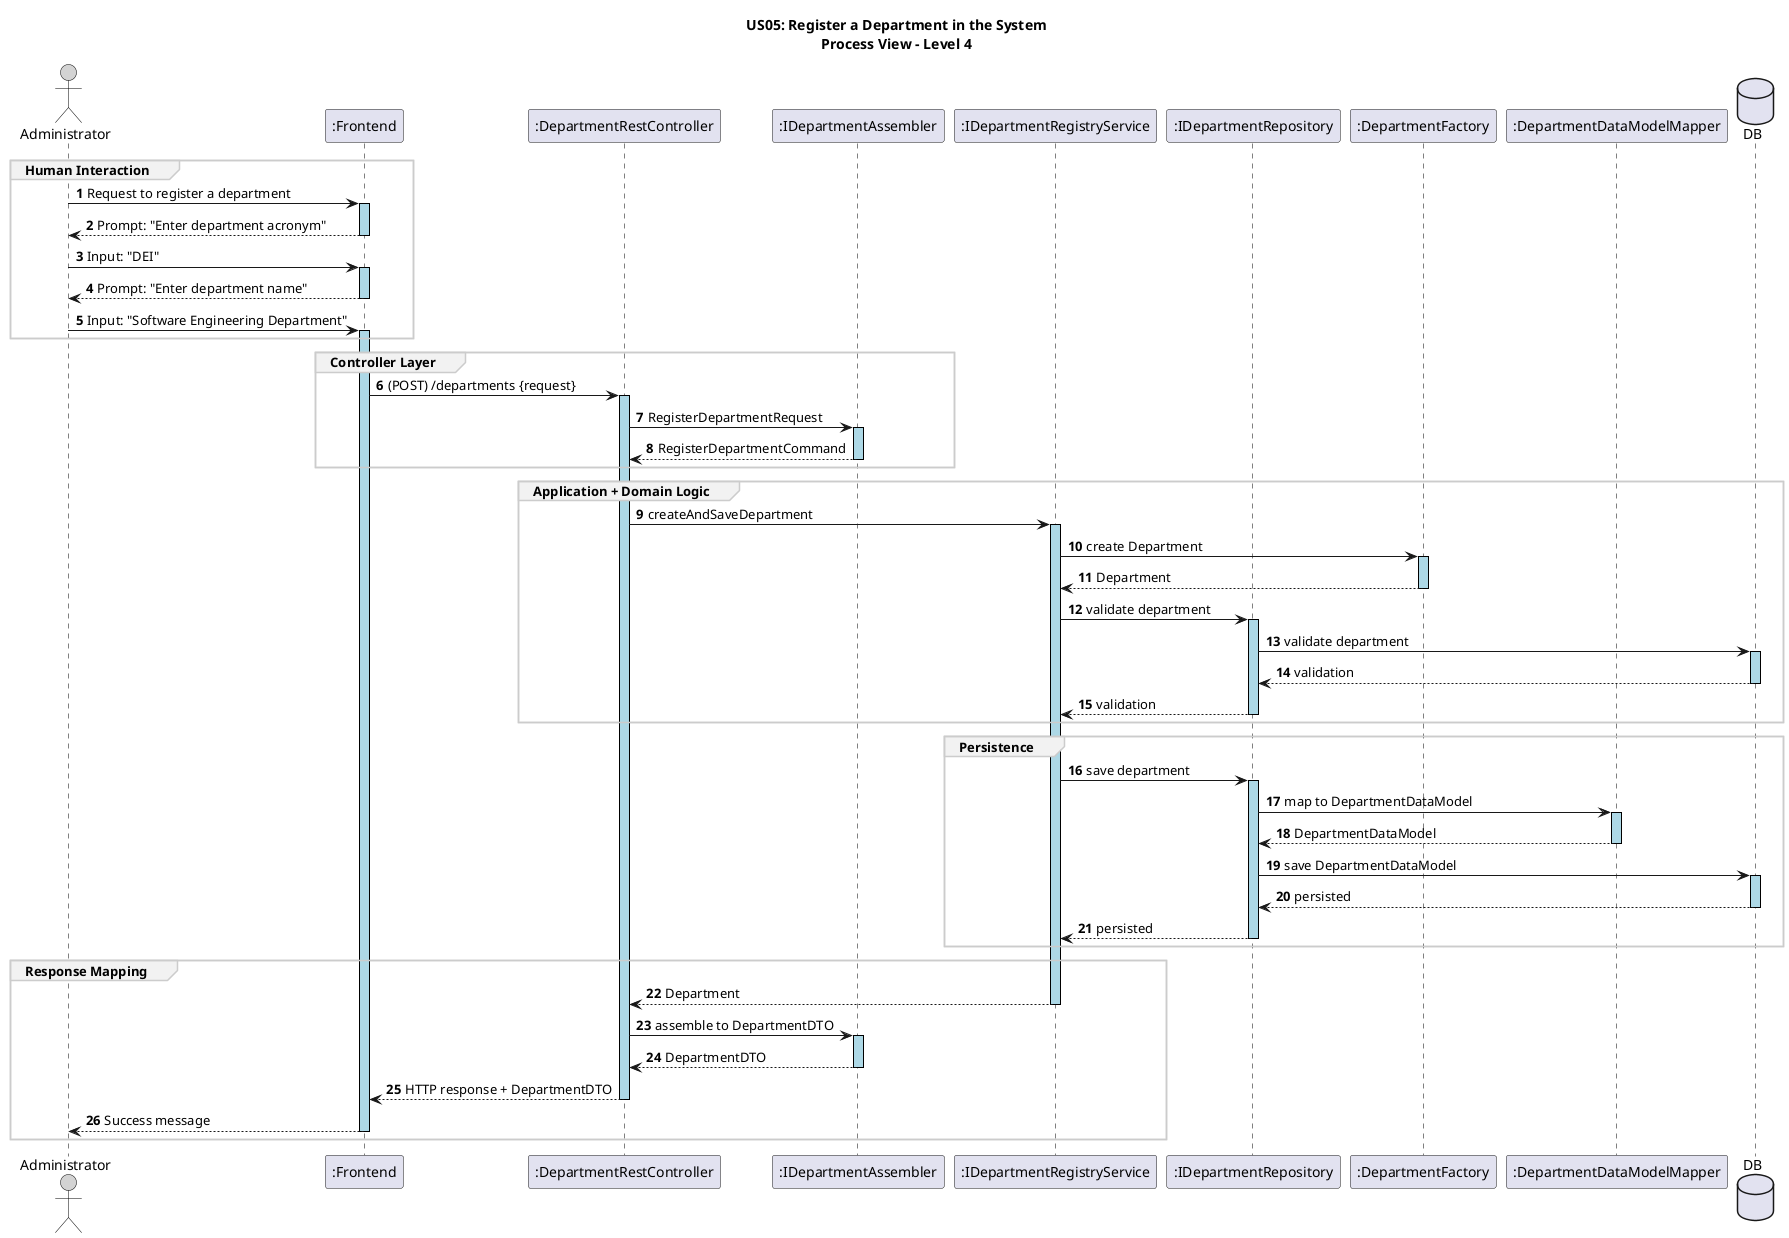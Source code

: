 @startuml

title US05: Register a Department in the System\nProcess View – Level 4

autonumber
skinparam sequence {
    LifelineBorderColor black
    LifelineBackgroundColor LightBlue
    ActorBorderColor black
    ActorBackgroundColor LightGray
    GroupBorderColor #cccccc
    GroupBackgroundColor #f2f2f2
}

actor "Administrator" as ADM
participant ":Frontend" as UI
participant ":DepartmentRestController" as Controller
participant ":IDepartmentAssembler" as Assembler
participant ":IDepartmentRegistryService" as Service
participant ":IDepartmentRepository" as Repository
participant ":DepartmentFactory" as Factory
participant ":DepartmentDataModelMapper" as DataModelMapper
database "DB" as SpringDataRepo

group Human Interaction
ADM -> UI ++: Request to register a department
UI --> ADM --: Prompt: "Enter department acronym"
ADM -> UI ++: Input: "DEI"
UI --> ADM --: Prompt: "Enter department name"
ADM -> UI ++: Input: "Software Engineering Department"
end group

group Controller Layer
UI -> Controller ++: (POST) /departments {request}
Controller -> Assembler ++: RegisterDepartmentRequest
Assembler --> Controller --: RegisterDepartmentCommand
end group


group Application + Domain Logic
Controller -> Service ++: createAndSaveDepartment
Service -> Factory ++: create Department
Factory --> Service --: Department
Service -> Repository ++: validate department
Repository -> SpringDataRepo ++: validate department
SpringDataRepo --> Repository --: validation
Repository --> Service --: validation
end group

group Persistence
Service -> Repository ++: save department
Repository -> DataModelMapper ++: map to DepartmentDataModel
DataModelMapper --> Repository --: DepartmentDataModel
Repository -> SpringDataRepo ++: save DepartmentDataModel
SpringDataRepo --> Repository --: persisted
Repository --> Service --: persisted
end group

group Response Mapping
Service --> Controller --: Department
Controller -> Assembler ++: assemble to DepartmentDTO
Assembler --> Controller --: DepartmentDTO
Controller --> UI --: HTTP response + DepartmentDTO
UI --> ADM --: Success message
end group

@enduml

